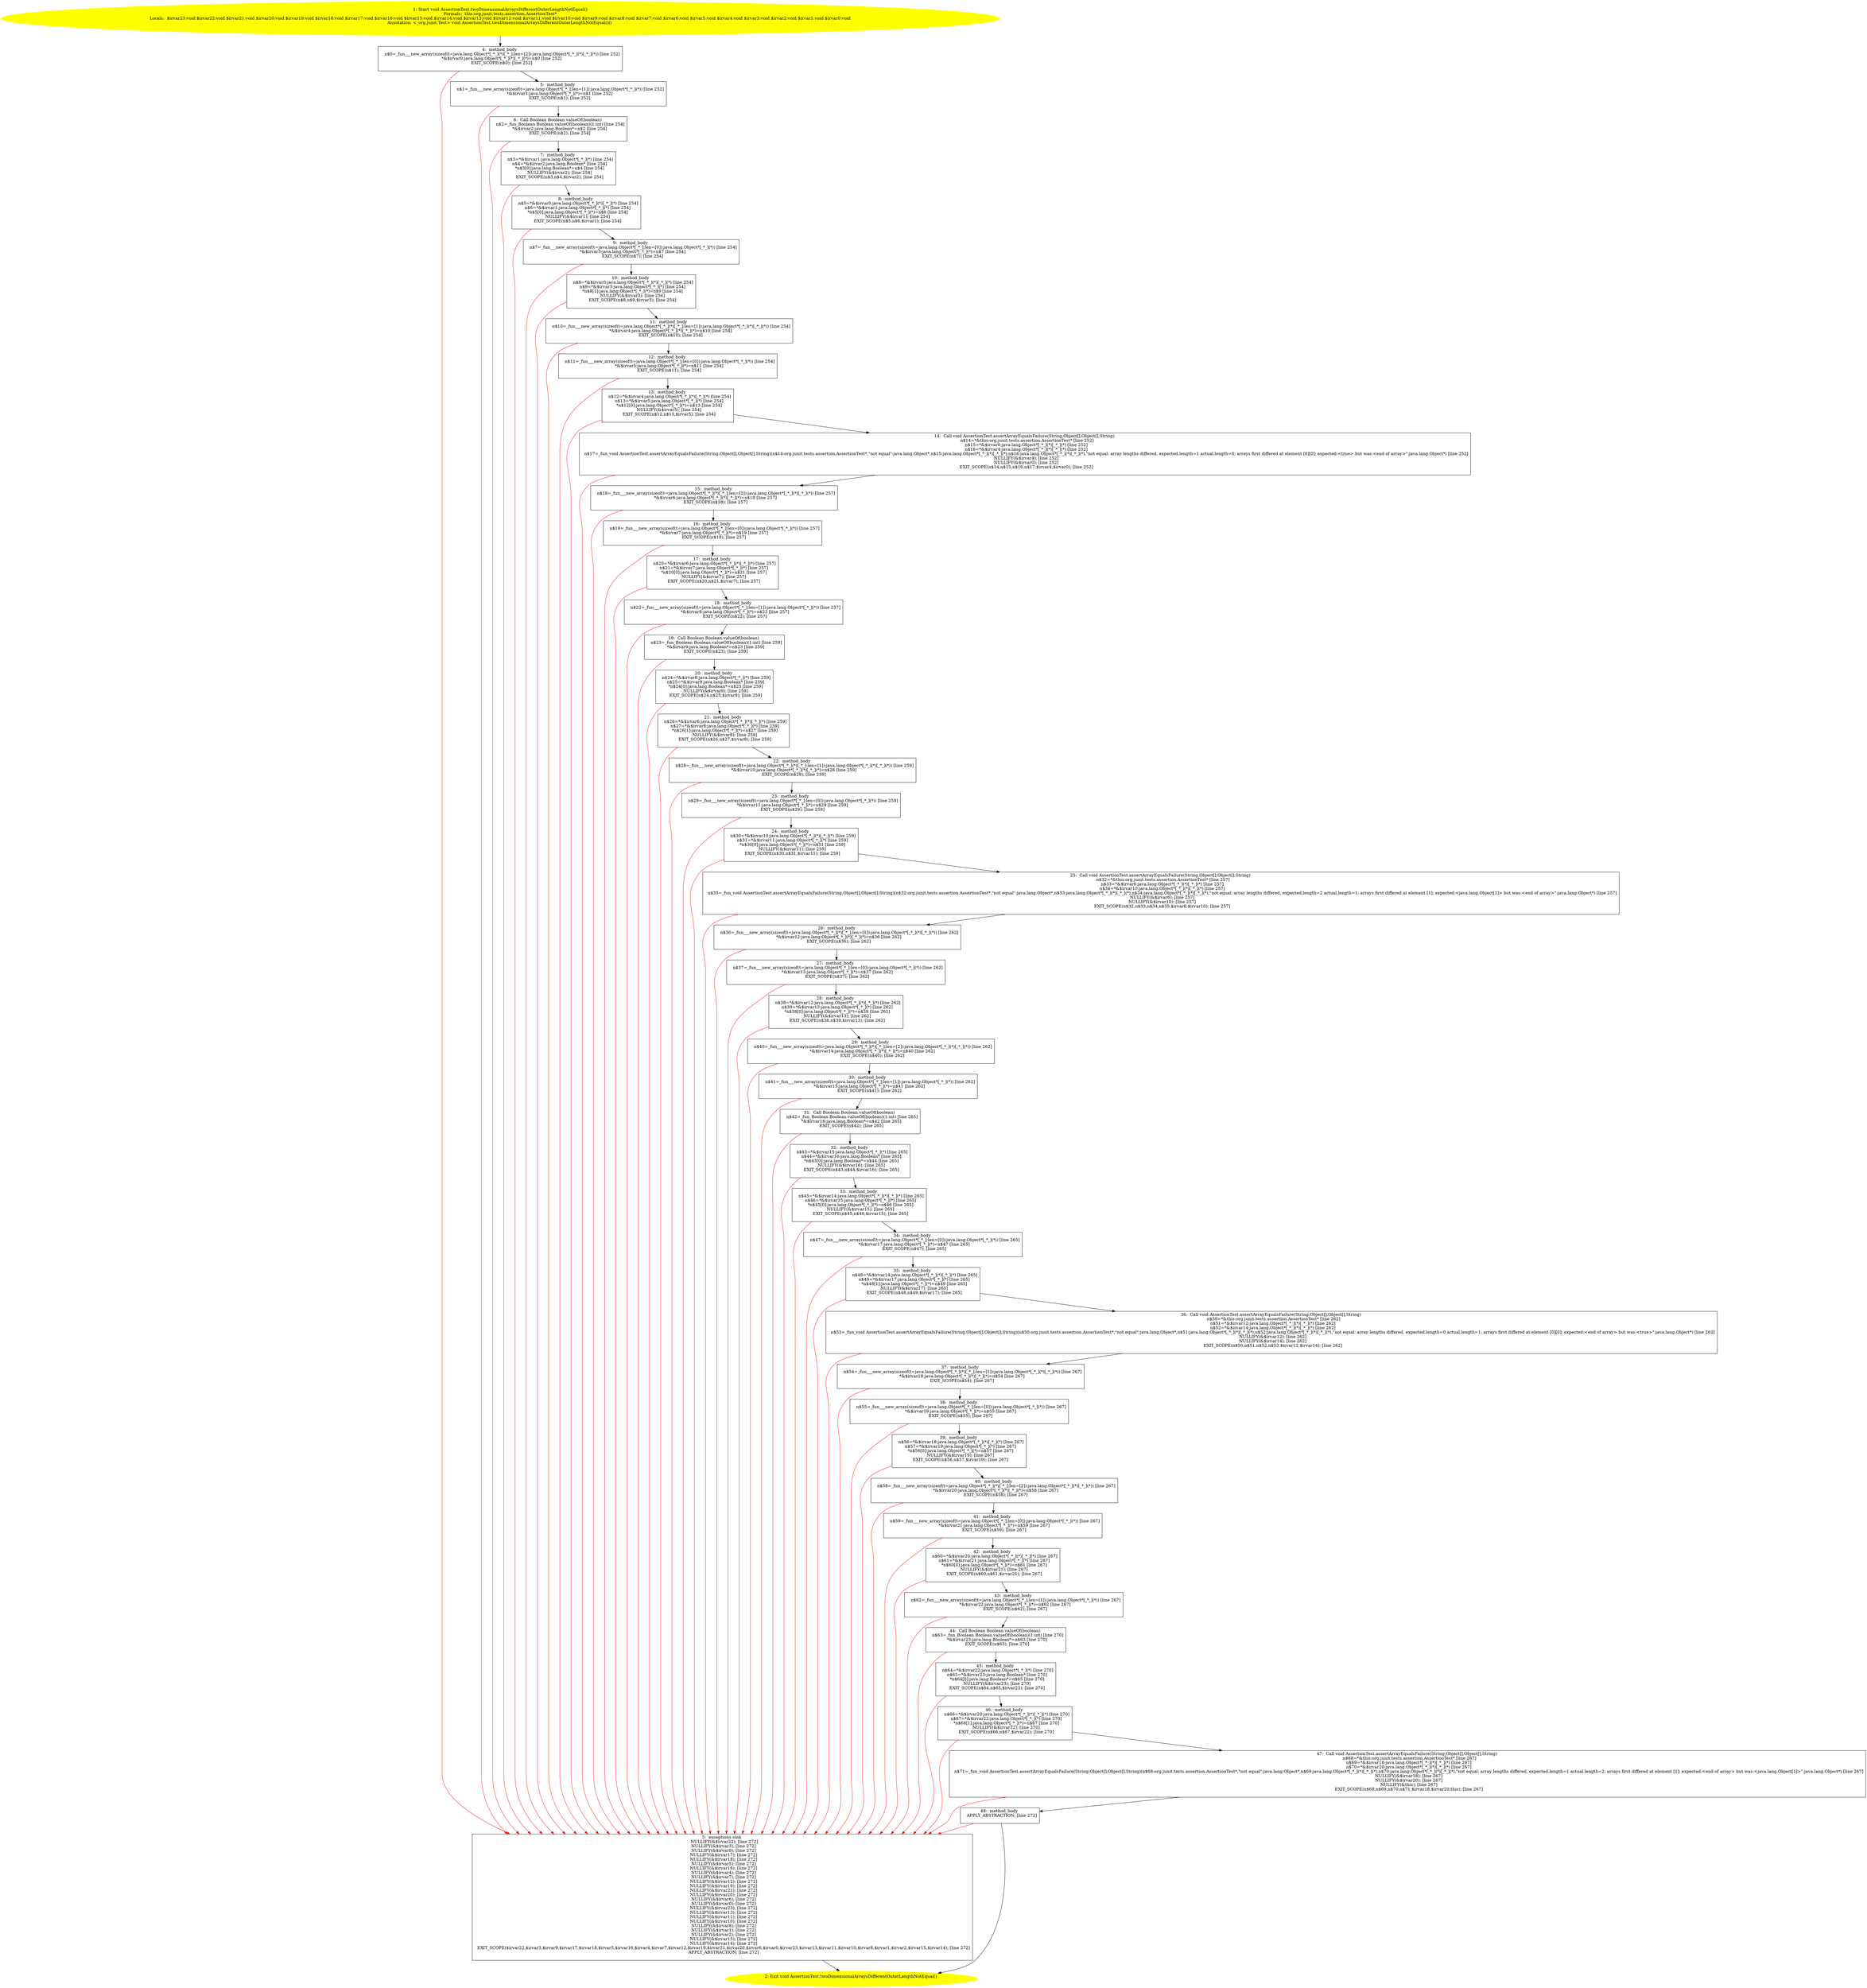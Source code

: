 /* @generated */
digraph cfg {
"org.junit.tests.assertion.AssertionTest.twoDimensionalArraysDifferentOuterLengthNotEqual():void.3ad4f3b0fc8dc92373a3c70379376c98_1" [label="1: Start void AssertionTest.twoDimensionalArraysDifferentOuterLengthNotEqual()\nFormals:  this:org.junit.tests.assertion.AssertionTest*\nLocals:  $irvar23:void $irvar22:void $irvar21:void $irvar20:void $irvar19:void $irvar18:void $irvar17:void $irvar16:void $irvar15:void $irvar14:void $irvar13:void $irvar12:void $irvar11:void $irvar10:void $irvar9:void $irvar8:void $irvar7:void $irvar6:void $irvar5:void $irvar4:void $irvar3:void $irvar2:void $irvar1:void $irvar0:void\nAnnotation: <_org.junit.Test> void AssertionTest.twoDimensionalArraysDifferentOuterLengthNotEqual()() \n  " color=yellow style=filled]
	

	 "org.junit.tests.assertion.AssertionTest.twoDimensionalArraysDifferentOuterLengthNotEqual():void.3ad4f3b0fc8dc92373a3c70379376c98_1" -> "org.junit.tests.assertion.AssertionTest.twoDimensionalArraysDifferentOuterLengthNotEqual():void.3ad4f3b0fc8dc92373a3c70379376c98_4" ;
"org.junit.tests.assertion.AssertionTest.twoDimensionalArraysDifferentOuterLengthNotEqual():void.3ad4f3b0fc8dc92373a3c70379376c98_2" [label="2: Exit void AssertionTest.twoDimensionalArraysDifferentOuterLengthNotEqual() \n  " color=yellow style=filled]
	

"org.junit.tests.assertion.AssertionTest.twoDimensionalArraysDifferentOuterLengthNotEqual():void.3ad4f3b0fc8dc92373a3c70379376c98_3" [label="3:  exceptions sink \n   NULLIFY(&$irvar22); [line 272]\n  NULLIFY(&$irvar3); [line 272]\n  NULLIFY(&$irvar9); [line 272]\n  NULLIFY(&$irvar17); [line 272]\n  NULLIFY(&$irvar18); [line 272]\n  NULLIFY(&$irvar5); [line 272]\n  NULLIFY(&$irvar16); [line 272]\n  NULLIFY(&$irvar4); [line 272]\n  NULLIFY(&$irvar7); [line 272]\n  NULLIFY(&$irvar12); [line 272]\n  NULLIFY(&$irvar19); [line 272]\n  NULLIFY(&$irvar21); [line 272]\n  NULLIFY(&$irvar20); [line 272]\n  NULLIFY(&$irvar6); [line 272]\n  NULLIFY(&$irvar0); [line 272]\n  NULLIFY(&$irvar23); [line 272]\n  NULLIFY(&$irvar13); [line 272]\n  NULLIFY(&$irvar11); [line 272]\n  NULLIFY(&$irvar10); [line 272]\n  NULLIFY(&$irvar8); [line 272]\n  NULLIFY(&$irvar1); [line 272]\n  NULLIFY(&$irvar2); [line 272]\n  NULLIFY(&$irvar15); [line 272]\n  NULLIFY(&$irvar14); [line 272]\n  EXIT_SCOPE($irvar22,$irvar3,$irvar9,$irvar17,$irvar18,$irvar5,$irvar16,$irvar4,$irvar7,$irvar12,$irvar19,$irvar21,$irvar20,$irvar6,$irvar0,$irvar23,$irvar13,$irvar11,$irvar10,$irvar8,$irvar1,$irvar2,$irvar15,$irvar14); [line 272]\n  APPLY_ABSTRACTION; [line 272]\n " shape="box"]
	

	 "org.junit.tests.assertion.AssertionTest.twoDimensionalArraysDifferentOuterLengthNotEqual():void.3ad4f3b0fc8dc92373a3c70379376c98_3" -> "org.junit.tests.assertion.AssertionTest.twoDimensionalArraysDifferentOuterLengthNotEqual():void.3ad4f3b0fc8dc92373a3c70379376c98_2" ;
"org.junit.tests.assertion.AssertionTest.twoDimensionalArraysDifferentOuterLengthNotEqual():void.3ad4f3b0fc8dc92373a3c70379376c98_4" [label="4:  method_body \n   n$0=_fun___new_array(sizeof(t=java.lang.Object*[_*_](*)[_*_];len=[2]):java.lang.Object*[_*_](*)[_*_](*)) [line 252]\n  *&$irvar0:java.lang.Object*[_*_](*)[_*_](*)=n$0 [line 252]\n  EXIT_SCOPE(n$0); [line 252]\n " shape="box"]
	

	 "org.junit.tests.assertion.AssertionTest.twoDimensionalArraysDifferentOuterLengthNotEqual():void.3ad4f3b0fc8dc92373a3c70379376c98_4" -> "org.junit.tests.assertion.AssertionTest.twoDimensionalArraysDifferentOuterLengthNotEqual():void.3ad4f3b0fc8dc92373a3c70379376c98_5" ;
	 "org.junit.tests.assertion.AssertionTest.twoDimensionalArraysDifferentOuterLengthNotEqual():void.3ad4f3b0fc8dc92373a3c70379376c98_4" -> "org.junit.tests.assertion.AssertionTest.twoDimensionalArraysDifferentOuterLengthNotEqual():void.3ad4f3b0fc8dc92373a3c70379376c98_3" [color="red" ];
"org.junit.tests.assertion.AssertionTest.twoDimensionalArraysDifferentOuterLengthNotEqual():void.3ad4f3b0fc8dc92373a3c70379376c98_5" [label="5:  method_body \n   n$1=_fun___new_array(sizeof(t=java.lang.Object*[_*_];len=[1]):java.lang.Object*[_*_](*)) [line 252]\n  *&$irvar1:java.lang.Object*[_*_](*)=n$1 [line 252]\n  EXIT_SCOPE(n$1); [line 252]\n " shape="box"]
	

	 "org.junit.tests.assertion.AssertionTest.twoDimensionalArraysDifferentOuterLengthNotEqual():void.3ad4f3b0fc8dc92373a3c70379376c98_5" -> "org.junit.tests.assertion.AssertionTest.twoDimensionalArraysDifferentOuterLengthNotEqual():void.3ad4f3b0fc8dc92373a3c70379376c98_6" ;
	 "org.junit.tests.assertion.AssertionTest.twoDimensionalArraysDifferentOuterLengthNotEqual():void.3ad4f3b0fc8dc92373a3c70379376c98_5" -> "org.junit.tests.assertion.AssertionTest.twoDimensionalArraysDifferentOuterLengthNotEqual():void.3ad4f3b0fc8dc92373a3c70379376c98_3" [color="red" ];
"org.junit.tests.assertion.AssertionTest.twoDimensionalArraysDifferentOuterLengthNotEqual():void.3ad4f3b0fc8dc92373a3c70379376c98_6" [label="6:  Call Boolean Boolean.valueOf(boolean) \n   n$2=_fun_Boolean Boolean.valueOf(boolean)(1:int) [line 254]\n  *&$irvar2:java.lang.Boolean*=n$2 [line 254]\n  EXIT_SCOPE(n$2); [line 254]\n " shape="box"]
	

	 "org.junit.tests.assertion.AssertionTest.twoDimensionalArraysDifferentOuterLengthNotEqual():void.3ad4f3b0fc8dc92373a3c70379376c98_6" -> "org.junit.tests.assertion.AssertionTest.twoDimensionalArraysDifferentOuterLengthNotEqual():void.3ad4f3b0fc8dc92373a3c70379376c98_7" ;
	 "org.junit.tests.assertion.AssertionTest.twoDimensionalArraysDifferentOuterLengthNotEqual():void.3ad4f3b0fc8dc92373a3c70379376c98_6" -> "org.junit.tests.assertion.AssertionTest.twoDimensionalArraysDifferentOuterLengthNotEqual():void.3ad4f3b0fc8dc92373a3c70379376c98_3" [color="red" ];
"org.junit.tests.assertion.AssertionTest.twoDimensionalArraysDifferentOuterLengthNotEqual():void.3ad4f3b0fc8dc92373a3c70379376c98_7" [label="7:  method_body \n   n$3=*&$irvar1:java.lang.Object*[_*_](*) [line 254]\n  n$4=*&$irvar2:java.lang.Boolean* [line 254]\n  *n$3[0]:java.lang.Boolean*=n$4 [line 254]\n  NULLIFY(&$irvar2); [line 254]\n  EXIT_SCOPE(n$3,n$4,$irvar2); [line 254]\n " shape="box"]
	

	 "org.junit.tests.assertion.AssertionTest.twoDimensionalArraysDifferentOuterLengthNotEqual():void.3ad4f3b0fc8dc92373a3c70379376c98_7" -> "org.junit.tests.assertion.AssertionTest.twoDimensionalArraysDifferentOuterLengthNotEqual():void.3ad4f3b0fc8dc92373a3c70379376c98_8" ;
	 "org.junit.tests.assertion.AssertionTest.twoDimensionalArraysDifferentOuterLengthNotEqual():void.3ad4f3b0fc8dc92373a3c70379376c98_7" -> "org.junit.tests.assertion.AssertionTest.twoDimensionalArraysDifferentOuterLengthNotEqual():void.3ad4f3b0fc8dc92373a3c70379376c98_3" [color="red" ];
"org.junit.tests.assertion.AssertionTest.twoDimensionalArraysDifferentOuterLengthNotEqual():void.3ad4f3b0fc8dc92373a3c70379376c98_8" [label="8:  method_body \n   n$5=*&$irvar0:java.lang.Object*[_*_](*)[_*_](*) [line 254]\n  n$6=*&$irvar1:java.lang.Object*[_*_](*) [line 254]\n  *n$5[0]:java.lang.Object*[_*_](*)=n$6 [line 254]\n  NULLIFY(&$irvar1); [line 254]\n  EXIT_SCOPE(n$5,n$6,$irvar1); [line 254]\n " shape="box"]
	

	 "org.junit.tests.assertion.AssertionTest.twoDimensionalArraysDifferentOuterLengthNotEqual():void.3ad4f3b0fc8dc92373a3c70379376c98_8" -> "org.junit.tests.assertion.AssertionTest.twoDimensionalArraysDifferentOuterLengthNotEqual():void.3ad4f3b0fc8dc92373a3c70379376c98_9" ;
	 "org.junit.tests.assertion.AssertionTest.twoDimensionalArraysDifferentOuterLengthNotEqual():void.3ad4f3b0fc8dc92373a3c70379376c98_8" -> "org.junit.tests.assertion.AssertionTest.twoDimensionalArraysDifferentOuterLengthNotEqual():void.3ad4f3b0fc8dc92373a3c70379376c98_3" [color="red" ];
"org.junit.tests.assertion.AssertionTest.twoDimensionalArraysDifferentOuterLengthNotEqual():void.3ad4f3b0fc8dc92373a3c70379376c98_9" [label="9:  method_body \n   n$7=_fun___new_array(sizeof(t=java.lang.Object*[_*_];len=[0]):java.lang.Object*[_*_](*)) [line 254]\n  *&$irvar3:java.lang.Object*[_*_](*)=n$7 [line 254]\n  EXIT_SCOPE(n$7); [line 254]\n " shape="box"]
	

	 "org.junit.tests.assertion.AssertionTest.twoDimensionalArraysDifferentOuterLengthNotEqual():void.3ad4f3b0fc8dc92373a3c70379376c98_9" -> "org.junit.tests.assertion.AssertionTest.twoDimensionalArraysDifferentOuterLengthNotEqual():void.3ad4f3b0fc8dc92373a3c70379376c98_10" ;
	 "org.junit.tests.assertion.AssertionTest.twoDimensionalArraysDifferentOuterLengthNotEqual():void.3ad4f3b0fc8dc92373a3c70379376c98_9" -> "org.junit.tests.assertion.AssertionTest.twoDimensionalArraysDifferentOuterLengthNotEqual():void.3ad4f3b0fc8dc92373a3c70379376c98_3" [color="red" ];
"org.junit.tests.assertion.AssertionTest.twoDimensionalArraysDifferentOuterLengthNotEqual():void.3ad4f3b0fc8dc92373a3c70379376c98_10" [label="10:  method_body \n   n$8=*&$irvar0:java.lang.Object*[_*_](*)[_*_](*) [line 254]\n  n$9=*&$irvar3:java.lang.Object*[_*_](*) [line 254]\n  *n$8[1]:java.lang.Object*[_*_](*)=n$9 [line 254]\n  NULLIFY(&$irvar3); [line 254]\n  EXIT_SCOPE(n$8,n$9,$irvar3); [line 254]\n " shape="box"]
	

	 "org.junit.tests.assertion.AssertionTest.twoDimensionalArraysDifferentOuterLengthNotEqual():void.3ad4f3b0fc8dc92373a3c70379376c98_10" -> "org.junit.tests.assertion.AssertionTest.twoDimensionalArraysDifferentOuterLengthNotEqual():void.3ad4f3b0fc8dc92373a3c70379376c98_11" ;
	 "org.junit.tests.assertion.AssertionTest.twoDimensionalArraysDifferentOuterLengthNotEqual():void.3ad4f3b0fc8dc92373a3c70379376c98_10" -> "org.junit.tests.assertion.AssertionTest.twoDimensionalArraysDifferentOuterLengthNotEqual():void.3ad4f3b0fc8dc92373a3c70379376c98_3" [color="red" ];
"org.junit.tests.assertion.AssertionTest.twoDimensionalArraysDifferentOuterLengthNotEqual():void.3ad4f3b0fc8dc92373a3c70379376c98_11" [label="11:  method_body \n   n$10=_fun___new_array(sizeof(t=java.lang.Object*[_*_](*)[_*_];len=[1]):java.lang.Object*[_*_](*)[_*_](*)) [line 254]\n  *&$irvar4:java.lang.Object*[_*_](*)[_*_](*)=n$10 [line 254]\n  EXIT_SCOPE(n$10); [line 254]\n " shape="box"]
	

	 "org.junit.tests.assertion.AssertionTest.twoDimensionalArraysDifferentOuterLengthNotEqual():void.3ad4f3b0fc8dc92373a3c70379376c98_11" -> "org.junit.tests.assertion.AssertionTest.twoDimensionalArraysDifferentOuterLengthNotEqual():void.3ad4f3b0fc8dc92373a3c70379376c98_12" ;
	 "org.junit.tests.assertion.AssertionTest.twoDimensionalArraysDifferentOuterLengthNotEqual():void.3ad4f3b0fc8dc92373a3c70379376c98_11" -> "org.junit.tests.assertion.AssertionTest.twoDimensionalArraysDifferentOuterLengthNotEqual():void.3ad4f3b0fc8dc92373a3c70379376c98_3" [color="red" ];
"org.junit.tests.assertion.AssertionTest.twoDimensionalArraysDifferentOuterLengthNotEqual():void.3ad4f3b0fc8dc92373a3c70379376c98_12" [label="12:  method_body \n   n$11=_fun___new_array(sizeof(t=java.lang.Object*[_*_];len=[0]):java.lang.Object*[_*_](*)) [line 254]\n  *&$irvar5:java.lang.Object*[_*_](*)=n$11 [line 254]\n  EXIT_SCOPE(n$11); [line 254]\n " shape="box"]
	

	 "org.junit.tests.assertion.AssertionTest.twoDimensionalArraysDifferentOuterLengthNotEqual():void.3ad4f3b0fc8dc92373a3c70379376c98_12" -> "org.junit.tests.assertion.AssertionTest.twoDimensionalArraysDifferentOuterLengthNotEqual():void.3ad4f3b0fc8dc92373a3c70379376c98_13" ;
	 "org.junit.tests.assertion.AssertionTest.twoDimensionalArraysDifferentOuterLengthNotEqual():void.3ad4f3b0fc8dc92373a3c70379376c98_12" -> "org.junit.tests.assertion.AssertionTest.twoDimensionalArraysDifferentOuterLengthNotEqual():void.3ad4f3b0fc8dc92373a3c70379376c98_3" [color="red" ];
"org.junit.tests.assertion.AssertionTest.twoDimensionalArraysDifferentOuterLengthNotEqual():void.3ad4f3b0fc8dc92373a3c70379376c98_13" [label="13:  method_body \n   n$12=*&$irvar4:java.lang.Object*[_*_](*)[_*_](*) [line 254]\n  n$13=*&$irvar5:java.lang.Object*[_*_](*) [line 254]\n  *n$12[0]:java.lang.Object*[_*_](*)=n$13 [line 254]\n  NULLIFY(&$irvar5); [line 254]\n  EXIT_SCOPE(n$12,n$13,$irvar5); [line 254]\n " shape="box"]
	

	 "org.junit.tests.assertion.AssertionTest.twoDimensionalArraysDifferentOuterLengthNotEqual():void.3ad4f3b0fc8dc92373a3c70379376c98_13" -> "org.junit.tests.assertion.AssertionTest.twoDimensionalArraysDifferentOuterLengthNotEqual():void.3ad4f3b0fc8dc92373a3c70379376c98_14" ;
	 "org.junit.tests.assertion.AssertionTest.twoDimensionalArraysDifferentOuterLengthNotEqual():void.3ad4f3b0fc8dc92373a3c70379376c98_13" -> "org.junit.tests.assertion.AssertionTest.twoDimensionalArraysDifferentOuterLengthNotEqual():void.3ad4f3b0fc8dc92373a3c70379376c98_3" [color="red" ];
"org.junit.tests.assertion.AssertionTest.twoDimensionalArraysDifferentOuterLengthNotEqual():void.3ad4f3b0fc8dc92373a3c70379376c98_14" [label="14:  Call void AssertionTest.assertArrayEqualsFailure(String,Object[],Object[],String) \n   n$14=*&this:org.junit.tests.assertion.AssertionTest* [line 252]\n  n$15=*&$irvar0:java.lang.Object*[_*_](*)[_*_](*) [line 252]\n  n$16=*&$irvar4:java.lang.Object*[_*_](*)[_*_](*) [line 252]\n  n$17=_fun_void AssertionTest.assertArrayEqualsFailure(String,Object[],Object[],String)(n$14:org.junit.tests.assertion.AssertionTest*,\"not equal\":java.lang.Object*,n$15:java.lang.Object*[_*_](*)[_*_](*),n$16:java.lang.Object*[_*_](*)[_*_](*),\"not equal: array lengths differed, expected.length=1 actual.length=0; arrays first differed at element [0][0]; expected:<true> but was:<end of array>\":java.lang.Object*) [line 252]\n  NULLIFY(&$irvar4); [line 252]\n  NULLIFY(&$irvar0); [line 252]\n  EXIT_SCOPE(n$14,n$15,n$16,n$17,$irvar4,$irvar0); [line 252]\n " shape="box"]
	

	 "org.junit.tests.assertion.AssertionTest.twoDimensionalArraysDifferentOuterLengthNotEqual():void.3ad4f3b0fc8dc92373a3c70379376c98_14" -> "org.junit.tests.assertion.AssertionTest.twoDimensionalArraysDifferentOuterLengthNotEqual():void.3ad4f3b0fc8dc92373a3c70379376c98_15" ;
	 "org.junit.tests.assertion.AssertionTest.twoDimensionalArraysDifferentOuterLengthNotEqual():void.3ad4f3b0fc8dc92373a3c70379376c98_14" -> "org.junit.tests.assertion.AssertionTest.twoDimensionalArraysDifferentOuterLengthNotEqual():void.3ad4f3b0fc8dc92373a3c70379376c98_3" [color="red" ];
"org.junit.tests.assertion.AssertionTest.twoDimensionalArraysDifferentOuterLengthNotEqual():void.3ad4f3b0fc8dc92373a3c70379376c98_15" [label="15:  method_body \n   n$18=_fun___new_array(sizeof(t=java.lang.Object*[_*_](*)[_*_];len=[2]):java.lang.Object*[_*_](*)[_*_](*)) [line 257]\n  *&$irvar6:java.lang.Object*[_*_](*)[_*_](*)=n$18 [line 257]\n  EXIT_SCOPE(n$18); [line 257]\n " shape="box"]
	

	 "org.junit.tests.assertion.AssertionTest.twoDimensionalArraysDifferentOuterLengthNotEqual():void.3ad4f3b0fc8dc92373a3c70379376c98_15" -> "org.junit.tests.assertion.AssertionTest.twoDimensionalArraysDifferentOuterLengthNotEqual():void.3ad4f3b0fc8dc92373a3c70379376c98_16" ;
	 "org.junit.tests.assertion.AssertionTest.twoDimensionalArraysDifferentOuterLengthNotEqual():void.3ad4f3b0fc8dc92373a3c70379376c98_15" -> "org.junit.tests.assertion.AssertionTest.twoDimensionalArraysDifferentOuterLengthNotEqual():void.3ad4f3b0fc8dc92373a3c70379376c98_3" [color="red" ];
"org.junit.tests.assertion.AssertionTest.twoDimensionalArraysDifferentOuterLengthNotEqual():void.3ad4f3b0fc8dc92373a3c70379376c98_16" [label="16:  method_body \n   n$19=_fun___new_array(sizeof(t=java.lang.Object*[_*_];len=[0]):java.lang.Object*[_*_](*)) [line 257]\n  *&$irvar7:java.lang.Object*[_*_](*)=n$19 [line 257]\n  EXIT_SCOPE(n$19); [line 257]\n " shape="box"]
	

	 "org.junit.tests.assertion.AssertionTest.twoDimensionalArraysDifferentOuterLengthNotEqual():void.3ad4f3b0fc8dc92373a3c70379376c98_16" -> "org.junit.tests.assertion.AssertionTest.twoDimensionalArraysDifferentOuterLengthNotEqual():void.3ad4f3b0fc8dc92373a3c70379376c98_17" ;
	 "org.junit.tests.assertion.AssertionTest.twoDimensionalArraysDifferentOuterLengthNotEqual():void.3ad4f3b0fc8dc92373a3c70379376c98_16" -> "org.junit.tests.assertion.AssertionTest.twoDimensionalArraysDifferentOuterLengthNotEqual():void.3ad4f3b0fc8dc92373a3c70379376c98_3" [color="red" ];
"org.junit.tests.assertion.AssertionTest.twoDimensionalArraysDifferentOuterLengthNotEqual():void.3ad4f3b0fc8dc92373a3c70379376c98_17" [label="17:  method_body \n   n$20=*&$irvar6:java.lang.Object*[_*_](*)[_*_](*) [line 257]\n  n$21=*&$irvar7:java.lang.Object*[_*_](*) [line 257]\n  *n$20[0]:java.lang.Object*[_*_](*)=n$21 [line 257]\n  NULLIFY(&$irvar7); [line 257]\n  EXIT_SCOPE(n$20,n$21,$irvar7); [line 257]\n " shape="box"]
	

	 "org.junit.tests.assertion.AssertionTest.twoDimensionalArraysDifferentOuterLengthNotEqual():void.3ad4f3b0fc8dc92373a3c70379376c98_17" -> "org.junit.tests.assertion.AssertionTest.twoDimensionalArraysDifferentOuterLengthNotEqual():void.3ad4f3b0fc8dc92373a3c70379376c98_18" ;
	 "org.junit.tests.assertion.AssertionTest.twoDimensionalArraysDifferentOuterLengthNotEqual():void.3ad4f3b0fc8dc92373a3c70379376c98_17" -> "org.junit.tests.assertion.AssertionTest.twoDimensionalArraysDifferentOuterLengthNotEqual():void.3ad4f3b0fc8dc92373a3c70379376c98_3" [color="red" ];
"org.junit.tests.assertion.AssertionTest.twoDimensionalArraysDifferentOuterLengthNotEqual():void.3ad4f3b0fc8dc92373a3c70379376c98_18" [label="18:  method_body \n   n$22=_fun___new_array(sizeof(t=java.lang.Object*[_*_];len=[1]):java.lang.Object*[_*_](*)) [line 257]\n  *&$irvar8:java.lang.Object*[_*_](*)=n$22 [line 257]\n  EXIT_SCOPE(n$22); [line 257]\n " shape="box"]
	

	 "org.junit.tests.assertion.AssertionTest.twoDimensionalArraysDifferentOuterLengthNotEqual():void.3ad4f3b0fc8dc92373a3c70379376c98_18" -> "org.junit.tests.assertion.AssertionTest.twoDimensionalArraysDifferentOuterLengthNotEqual():void.3ad4f3b0fc8dc92373a3c70379376c98_19" ;
	 "org.junit.tests.assertion.AssertionTest.twoDimensionalArraysDifferentOuterLengthNotEqual():void.3ad4f3b0fc8dc92373a3c70379376c98_18" -> "org.junit.tests.assertion.AssertionTest.twoDimensionalArraysDifferentOuterLengthNotEqual():void.3ad4f3b0fc8dc92373a3c70379376c98_3" [color="red" ];
"org.junit.tests.assertion.AssertionTest.twoDimensionalArraysDifferentOuterLengthNotEqual():void.3ad4f3b0fc8dc92373a3c70379376c98_19" [label="19:  Call Boolean Boolean.valueOf(boolean) \n   n$23=_fun_Boolean Boolean.valueOf(boolean)(1:int) [line 259]\n  *&$irvar9:java.lang.Boolean*=n$23 [line 259]\n  EXIT_SCOPE(n$23); [line 259]\n " shape="box"]
	

	 "org.junit.tests.assertion.AssertionTest.twoDimensionalArraysDifferentOuterLengthNotEqual():void.3ad4f3b0fc8dc92373a3c70379376c98_19" -> "org.junit.tests.assertion.AssertionTest.twoDimensionalArraysDifferentOuterLengthNotEqual():void.3ad4f3b0fc8dc92373a3c70379376c98_20" ;
	 "org.junit.tests.assertion.AssertionTest.twoDimensionalArraysDifferentOuterLengthNotEqual():void.3ad4f3b0fc8dc92373a3c70379376c98_19" -> "org.junit.tests.assertion.AssertionTest.twoDimensionalArraysDifferentOuterLengthNotEqual():void.3ad4f3b0fc8dc92373a3c70379376c98_3" [color="red" ];
"org.junit.tests.assertion.AssertionTest.twoDimensionalArraysDifferentOuterLengthNotEqual():void.3ad4f3b0fc8dc92373a3c70379376c98_20" [label="20:  method_body \n   n$24=*&$irvar8:java.lang.Object*[_*_](*) [line 259]\n  n$25=*&$irvar9:java.lang.Boolean* [line 259]\n  *n$24[0]:java.lang.Boolean*=n$25 [line 259]\n  NULLIFY(&$irvar9); [line 259]\n  EXIT_SCOPE(n$24,n$25,$irvar9); [line 259]\n " shape="box"]
	

	 "org.junit.tests.assertion.AssertionTest.twoDimensionalArraysDifferentOuterLengthNotEqual():void.3ad4f3b0fc8dc92373a3c70379376c98_20" -> "org.junit.tests.assertion.AssertionTest.twoDimensionalArraysDifferentOuterLengthNotEqual():void.3ad4f3b0fc8dc92373a3c70379376c98_21" ;
	 "org.junit.tests.assertion.AssertionTest.twoDimensionalArraysDifferentOuterLengthNotEqual():void.3ad4f3b0fc8dc92373a3c70379376c98_20" -> "org.junit.tests.assertion.AssertionTest.twoDimensionalArraysDifferentOuterLengthNotEqual():void.3ad4f3b0fc8dc92373a3c70379376c98_3" [color="red" ];
"org.junit.tests.assertion.AssertionTest.twoDimensionalArraysDifferentOuterLengthNotEqual():void.3ad4f3b0fc8dc92373a3c70379376c98_21" [label="21:  method_body \n   n$26=*&$irvar6:java.lang.Object*[_*_](*)[_*_](*) [line 259]\n  n$27=*&$irvar8:java.lang.Object*[_*_](*) [line 259]\n  *n$26[1]:java.lang.Object*[_*_](*)=n$27 [line 259]\n  NULLIFY(&$irvar8); [line 259]\n  EXIT_SCOPE(n$26,n$27,$irvar8); [line 259]\n " shape="box"]
	

	 "org.junit.tests.assertion.AssertionTest.twoDimensionalArraysDifferentOuterLengthNotEqual():void.3ad4f3b0fc8dc92373a3c70379376c98_21" -> "org.junit.tests.assertion.AssertionTest.twoDimensionalArraysDifferentOuterLengthNotEqual():void.3ad4f3b0fc8dc92373a3c70379376c98_22" ;
	 "org.junit.tests.assertion.AssertionTest.twoDimensionalArraysDifferentOuterLengthNotEqual():void.3ad4f3b0fc8dc92373a3c70379376c98_21" -> "org.junit.tests.assertion.AssertionTest.twoDimensionalArraysDifferentOuterLengthNotEqual():void.3ad4f3b0fc8dc92373a3c70379376c98_3" [color="red" ];
"org.junit.tests.assertion.AssertionTest.twoDimensionalArraysDifferentOuterLengthNotEqual():void.3ad4f3b0fc8dc92373a3c70379376c98_22" [label="22:  method_body \n   n$28=_fun___new_array(sizeof(t=java.lang.Object*[_*_](*)[_*_];len=[1]):java.lang.Object*[_*_](*)[_*_](*)) [line 259]\n  *&$irvar10:java.lang.Object*[_*_](*)[_*_](*)=n$28 [line 259]\n  EXIT_SCOPE(n$28); [line 259]\n " shape="box"]
	

	 "org.junit.tests.assertion.AssertionTest.twoDimensionalArraysDifferentOuterLengthNotEqual():void.3ad4f3b0fc8dc92373a3c70379376c98_22" -> "org.junit.tests.assertion.AssertionTest.twoDimensionalArraysDifferentOuterLengthNotEqual():void.3ad4f3b0fc8dc92373a3c70379376c98_23" ;
	 "org.junit.tests.assertion.AssertionTest.twoDimensionalArraysDifferentOuterLengthNotEqual():void.3ad4f3b0fc8dc92373a3c70379376c98_22" -> "org.junit.tests.assertion.AssertionTest.twoDimensionalArraysDifferentOuterLengthNotEqual():void.3ad4f3b0fc8dc92373a3c70379376c98_3" [color="red" ];
"org.junit.tests.assertion.AssertionTest.twoDimensionalArraysDifferentOuterLengthNotEqual():void.3ad4f3b0fc8dc92373a3c70379376c98_23" [label="23:  method_body \n   n$29=_fun___new_array(sizeof(t=java.lang.Object*[_*_];len=[0]):java.lang.Object*[_*_](*)) [line 259]\n  *&$irvar11:java.lang.Object*[_*_](*)=n$29 [line 259]\n  EXIT_SCOPE(n$29); [line 259]\n " shape="box"]
	

	 "org.junit.tests.assertion.AssertionTest.twoDimensionalArraysDifferentOuterLengthNotEqual():void.3ad4f3b0fc8dc92373a3c70379376c98_23" -> "org.junit.tests.assertion.AssertionTest.twoDimensionalArraysDifferentOuterLengthNotEqual():void.3ad4f3b0fc8dc92373a3c70379376c98_24" ;
	 "org.junit.tests.assertion.AssertionTest.twoDimensionalArraysDifferentOuterLengthNotEqual():void.3ad4f3b0fc8dc92373a3c70379376c98_23" -> "org.junit.tests.assertion.AssertionTest.twoDimensionalArraysDifferentOuterLengthNotEqual():void.3ad4f3b0fc8dc92373a3c70379376c98_3" [color="red" ];
"org.junit.tests.assertion.AssertionTest.twoDimensionalArraysDifferentOuterLengthNotEqual():void.3ad4f3b0fc8dc92373a3c70379376c98_24" [label="24:  method_body \n   n$30=*&$irvar10:java.lang.Object*[_*_](*)[_*_](*) [line 259]\n  n$31=*&$irvar11:java.lang.Object*[_*_](*) [line 259]\n  *n$30[0]:java.lang.Object*[_*_](*)=n$31 [line 259]\n  NULLIFY(&$irvar11); [line 259]\n  EXIT_SCOPE(n$30,n$31,$irvar11); [line 259]\n " shape="box"]
	

	 "org.junit.tests.assertion.AssertionTest.twoDimensionalArraysDifferentOuterLengthNotEqual():void.3ad4f3b0fc8dc92373a3c70379376c98_24" -> "org.junit.tests.assertion.AssertionTest.twoDimensionalArraysDifferentOuterLengthNotEqual():void.3ad4f3b0fc8dc92373a3c70379376c98_25" ;
	 "org.junit.tests.assertion.AssertionTest.twoDimensionalArraysDifferentOuterLengthNotEqual():void.3ad4f3b0fc8dc92373a3c70379376c98_24" -> "org.junit.tests.assertion.AssertionTest.twoDimensionalArraysDifferentOuterLengthNotEqual():void.3ad4f3b0fc8dc92373a3c70379376c98_3" [color="red" ];
"org.junit.tests.assertion.AssertionTest.twoDimensionalArraysDifferentOuterLengthNotEqual():void.3ad4f3b0fc8dc92373a3c70379376c98_25" [label="25:  Call void AssertionTest.assertArrayEqualsFailure(String,Object[],Object[],String) \n   n$32=*&this:org.junit.tests.assertion.AssertionTest* [line 257]\n  n$33=*&$irvar6:java.lang.Object*[_*_](*)[_*_](*) [line 257]\n  n$34=*&$irvar10:java.lang.Object*[_*_](*)[_*_](*) [line 257]\n  n$35=_fun_void AssertionTest.assertArrayEqualsFailure(String,Object[],Object[],String)(n$32:org.junit.tests.assertion.AssertionTest*,\"not equal\":java.lang.Object*,n$33:java.lang.Object*[_*_](*)[_*_](*),n$34:java.lang.Object*[_*_](*)[_*_](*),\"not equal: array lengths differed, expected.length=2 actual.length=1; arrays first differed at element [1]; expected:<java.lang.Object[1]> but was:<end of array>\":java.lang.Object*) [line 257]\n  NULLIFY(&$irvar6); [line 257]\n  NULLIFY(&$irvar10); [line 257]\n  EXIT_SCOPE(n$32,n$33,n$34,n$35,$irvar6,$irvar10); [line 257]\n " shape="box"]
	

	 "org.junit.tests.assertion.AssertionTest.twoDimensionalArraysDifferentOuterLengthNotEqual():void.3ad4f3b0fc8dc92373a3c70379376c98_25" -> "org.junit.tests.assertion.AssertionTest.twoDimensionalArraysDifferentOuterLengthNotEqual():void.3ad4f3b0fc8dc92373a3c70379376c98_26" ;
	 "org.junit.tests.assertion.AssertionTest.twoDimensionalArraysDifferentOuterLengthNotEqual():void.3ad4f3b0fc8dc92373a3c70379376c98_25" -> "org.junit.tests.assertion.AssertionTest.twoDimensionalArraysDifferentOuterLengthNotEqual():void.3ad4f3b0fc8dc92373a3c70379376c98_3" [color="red" ];
"org.junit.tests.assertion.AssertionTest.twoDimensionalArraysDifferentOuterLengthNotEqual():void.3ad4f3b0fc8dc92373a3c70379376c98_26" [label="26:  method_body \n   n$36=_fun___new_array(sizeof(t=java.lang.Object*[_*_](*)[_*_];len=[1]):java.lang.Object*[_*_](*)[_*_](*)) [line 262]\n  *&$irvar12:java.lang.Object*[_*_](*)[_*_](*)=n$36 [line 262]\n  EXIT_SCOPE(n$36); [line 262]\n " shape="box"]
	

	 "org.junit.tests.assertion.AssertionTest.twoDimensionalArraysDifferentOuterLengthNotEqual():void.3ad4f3b0fc8dc92373a3c70379376c98_26" -> "org.junit.tests.assertion.AssertionTest.twoDimensionalArraysDifferentOuterLengthNotEqual():void.3ad4f3b0fc8dc92373a3c70379376c98_27" ;
	 "org.junit.tests.assertion.AssertionTest.twoDimensionalArraysDifferentOuterLengthNotEqual():void.3ad4f3b0fc8dc92373a3c70379376c98_26" -> "org.junit.tests.assertion.AssertionTest.twoDimensionalArraysDifferentOuterLengthNotEqual():void.3ad4f3b0fc8dc92373a3c70379376c98_3" [color="red" ];
"org.junit.tests.assertion.AssertionTest.twoDimensionalArraysDifferentOuterLengthNotEqual():void.3ad4f3b0fc8dc92373a3c70379376c98_27" [label="27:  method_body \n   n$37=_fun___new_array(sizeof(t=java.lang.Object*[_*_];len=[0]):java.lang.Object*[_*_](*)) [line 262]\n  *&$irvar13:java.lang.Object*[_*_](*)=n$37 [line 262]\n  EXIT_SCOPE(n$37); [line 262]\n " shape="box"]
	

	 "org.junit.tests.assertion.AssertionTest.twoDimensionalArraysDifferentOuterLengthNotEqual():void.3ad4f3b0fc8dc92373a3c70379376c98_27" -> "org.junit.tests.assertion.AssertionTest.twoDimensionalArraysDifferentOuterLengthNotEqual():void.3ad4f3b0fc8dc92373a3c70379376c98_28" ;
	 "org.junit.tests.assertion.AssertionTest.twoDimensionalArraysDifferentOuterLengthNotEqual():void.3ad4f3b0fc8dc92373a3c70379376c98_27" -> "org.junit.tests.assertion.AssertionTest.twoDimensionalArraysDifferentOuterLengthNotEqual():void.3ad4f3b0fc8dc92373a3c70379376c98_3" [color="red" ];
"org.junit.tests.assertion.AssertionTest.twoDimensionalArraysDifferentOuterLengthNotEqual():void.3ad4f3b0fc8dc92373a3c70379376c98_28" [label="28:  method_body \n   n$38=*&$irvar12:java.lang.Object*[_*_](*)[_*_](*) [line 262]\n  n$39=*&$irvar13:java.lang.Object*[_*_](*) [line 262]\n  *n$38[0]:java.lang.Object*[_*_](*)=n$39 [line 262]\n  NULLIFY(&$irvar13); [line 262]\n  EXIT_SCOPE(n$38,n$39,$irvar13); [line 262]\n " shape="box"]
	

	 "org.junit.tests.assertion.AssertionTest.twoDimensionalArraysDifferentOuterLengthNotEqual():void.3ad4f3b0fc8dc92373a3c70379376c98_28" -> "org.junit.tests.assertion.AssertionTest.twoDimensionalArraysDifferentOuterLengthNotEqual():void.3ad4f3b0fc8dc92373a3c70379376c98_29" ;
	 "org.junit.tests.assertion.AssertionTest.twoDimensionalArraysDifferentOuterLengthNotEqual():void.3ad4f3b0fc8dc92373a3c70379376c98_28" -> "org.junit.tests.assertion.AssertionTest.twoDimensionalArraysDifferentOuterLengthNotEqual():void.3ad4f3b0fc8dc92373a3c70379376c98_3" [color="red" ];
"org.junit.tests.assertion.AssertionTest.twoDimensionalArraysDifferentOuterLengthNotEqual():void.3ad4f3b0fc8dc92373a3c70379376c98_29" [label="29:  method_body \n   n$40=_fun___new_array(sizeof(t=java.lang.Object*[_*_](*)[_*_];len=[2]):java.lang.Object*[_*_](*)[_*_](*)) [line 262]\n  *&$irvar14:java.lang.Object*[_*_](*)[_*_](*)=n$40 [line 262]\n  EXIT_SCOPE(n$40); [line 262]\n " shape="box"]
	

	 "org.junit.tests.assertion.AssertionTest.twoDimensionalArraysDifferentOuterLengthNotEqual():void.3ad4f3b0fc8dc92373a3c70379376c98_29" -> "org.junit.tests.assertion.AssertionTest.twoDimensionalArraysDifferentOuterLengthNotEqual():void.3ad4f3b0fc8dc92373a3c70379376c98_30" ;
	 "org.junit.tests.assertion.AssertionTest.twoDimensionalArraysDifferentOuterLengthNotEqual():void.3ad4f3b0fc8dc92373a3c70379376c98_29" -> "org.junit.tests.assertion.AssertionTest.twoDimensionalArraysDifferentOuterLengthNotEqual():void.3ad4f3b0fc8dc92373a3c70379376c98_3" [color="red" ];
"org.junit.tests.assertion.AssertionTest.twoDimensionalArraysDifferentOuterLengthNotEqual():void.3ad4f3b0fc8dc92373a3c70379376c98_30" [label="30:  method_body \n   n$41=_fun___new_array(sizeof(t=java.lang.Object*[_*_];len=[1]):java.lang.Object*[_*_](*)) [line 262]\n  *&$irvar15:java.lang.Object*[_*_](*)=n$41 [line 262]\n  EXIT_SCOPE(n$41); [line 262]\n " shape="box"]
	

	 "org.junit.tests.assertion.AssertionTest.twoDimensionalArraysDifferentOuterLengthNotEqual():void.3ad4f3b0fc8dc92373a3c70379376c98_30" -> "org.junit.tests.assertion.AssertionTest.twoDimensionalArraysDifferentOuterLengthNotEqual():void.3ad4f3b0fc8dc92373a3c70379376c98_31" ;
	 "org.junit.tests.assertion.AssertionTest.twoDimensionalArraysDifferentOuterLengthNotEqual():void.3ad4f3b0fc8dc92373a3c70379376c98_30" -> "org.junit.tests.assertion.AssertionTest.twoDimensionalArraysDifferentOuterLengthNotEqual():void.3ad4f3b0fc8dc92373a3c70379376c98_3" [color="red" ];
"org.junit.tests.assertion.AssertionTest.twoDimensionalArraysDifferentOuterLengthNotEqual():void.3ad4f3b0fc8dc92373a3c70379376c98_31" [label="31:  Call Boolean Boolean.valueOf(boolean) \n   n$42=_fun_Boolean Boolean.valueOf(boolean)(1:int) [line 265]\n  *&$irvar16:java.lang.Boolean*=n$42 [line 265]\n  EXIT_SCOPE(n$42); [line 265]\n " shape="box"]
	

	 "org.junit.tests.assertion.AssertionTest.twoDimensionalArraysDifferentOuterLengthNotEqual():void.3ad4f3b0fc8dc92373a3c70379376c98_31" -> "org.junit.tests.assertion.AssertionTest.twoDimensionalArraysDifferentOuterLengthNotEqual():void.3ad4f3b0fc8dc92373a3c70379376c98_32" ;
	 "org.junit.tests.assertion.AssertionTest.twoDimensionalArraysDifferentOuterLengthNotEqual():void.3ad4f3b0fc8dc92373a3c70379376c98_31" -> "org.junit.tests.assertion.AssertionTest.twoDimensionalArraysDifferentOuterLengthNotEqual():void.3ad4f3b0fc8dc92373a3c70379376c98_3" [color="red" ];
"org.junit.tests.assertion.AssertionTest.twoDimensionalArraysDifferentOuterLengthNotEqual():void.3ad4f3b0fc8dc92373a3c70379376c98_32" [label="32:  method_body \n   n$43=*&$irvar15:java.lang.Object*[_*_](*) [line 265]\n  n$44=*&$irvar16:java.lang.Boolean* [line 265]\n  *n$43[0]:java.lang.Boolean*=n$44 [line 265]\n  NULLIFY(&$irvar16); [line 265]\n  EXIT_SCOPE(n$43,n$44,$irvar16); [line 265]\n " shape="box"]
	

	 "org.junit.tests.assertion.AssertionTest.twoDimensionalArraysDifferentOuterLengthNotEqual():void.3ad4f3b0fc8dc92373a3c70379376c98_32" -> "org.junit.tests.assertion.AssertionTest.twoDimensionalArraysDifferentOuterLengthNotEqual():void.3ad4f3b0fc8dc92373a3c70379376c98_33" ;
	 "org.junit.tests.assertion.AssertionTest.twoDimensionalArraysDifferentOuterLengthNotEqual():void.3ad4f3b0fc8dc92373a3c70379376c98_32" -> "org.junit.tests.assertion.AssertionTest.twoDimensionalArraysDifferentOuterLengthNotEqual():void.3ad4f3b0fc8dc92373a3c70379376c98_3" [color="red" ];
"org.junit.tests.assertion.AssertionTest.twoDimensionalArraysDifferentOuterLengthNotEqual():void.3ad4f3b0fc8dc92373a3c70379376c98_33" [label="33:  method_body \n   n$45=*&$irvar14:java.lang.Object*[_*_](*)[_*_](*) [line 265]\n  n$46=*&$irvar15:java.lang.Object*[_*_](*) [line 265]\n  *n$45[0]:java.lang.Object*[_*_](*)=n$46 [line 265]\n  NULLIFY(&$irvar15); [line 265]\n  EXIT_SCOPE(n$45,n$46,$irvar15); [line 265]\n " shape="box"]
	

	 "org.junit.tests.assertion.AssertionTest.twoDimensionalArraysDifferentOuterLengthNotEqual():void.3ad4f3b0fc8dc92373a3c70379376c98_33" -> "org.junit.tests.assertion.AssertionTest.twoDimensionalArraysDifferentOuterLengthNotEqual():void.3ad4f3b0fc8dc92373a3c70379376c98_34" ;
	 "org.junit.tests.assertion.AssertionTest.twoDimensionalArraysDifferentOuterLengthNotEqual():void.3ad4f3b0fc8dc92373a3c70379376c98_33" -> "org.junit.tests.assertion.AssertionTest.twoDimensionalArraysDifferentOuterLengthNotEqual():void.3ad4f3b0fc8dc92373a3c70379376c98_3" [color="red" ];
"org.junit.tests.assertion.AssertionTest.twoDimensionalArraysDifferentOuterLengthNotEqual():void.3ad4f3b0fc8dc92373a3c70379376c98_34" [label="34:  method_body \n   n$47=_fun___new_array(sizeof(t=java.lang.Object*[_*_];len=[0]):java.lang.Object*[_*_](*)) [line 265]\n  *&$irvar17:java.lang.Object*[_*_](*)=n$47 [line 265]\n  EXIT_SCOPE(n$47); [line 265]\n " shape="box"]
	

	 "org.junit.tests.assertion.AssertionTest.twoDimensionalArraysDifferentOuterLengthNotEqual():void.3ad4f3b0fc8dc92373a3c70379376c98_34" -> "org.junit.tests.assertion.AssertionTest.twoDimensionalArraysDifferentOuterLengthNotEqual():void.3ad4f3b0fc8dc92373a3c70379376c98_35" ;
	 "org.junit.tests.assertion.AssertionTest.twoDimensionalArraysDifferentOuterLengthNotEqual():void.3ad4f3b0fc8dc92373a3c70379376c98_34" -> "org.junit.tests.assertion.AssertionTest.twoDimensionalArraysDifferentOuterLengthNotEqual():void.3ad4f3b0fc8dc92373a3c70379376c98_3" [color="red" ];
"org.junit.tests.assertion.AssertionTest.twoDimensionalArraysDifferentOuterLengthNotEqual():void.3ad4f3b0fc8dc92373a3c70379376c98_35" [label="35:  method_body \n   n$48=*&$irvar14:java.lang.Object*[_*_](*)[_*_](*) [line 265]\n  n$49=*&$irvar17:java.lang.Object*[_*_](*) [line 265]\n  *n$48[1]:java.lang.Object*[_*_](*)=n$49 [line 265]\n  NULLIFY(&$irvar17); [line 265]\n  EXIT_SCOPE(n$48,n$49,$irvar17); [line 265]\n " shape="box"]
	

	 "org.junit.tests.assertion.AssertionTest.twoDimensionalArraysDifferentOuterLengthNotEqual():void.3ad4f3b0fc8dc92373a3c70379376c98_35" -> "org.junit.tests.assertion.AssertionTest.twoDimensionalArraysDifferentOuterLengthNotEqual():void.3ad4f3b0fc8dc92373a3c70379376c98_36" ;
	 "org.junit.tests.assertion.AssertionTest.twoDimensionalArraysDifferentOuterLengthNotEqual():void.3ad4f3b0fc8dc92373a3c70379376c98_35" -> "org.junit.tests.assertion.AssertionTest.twoDimensionalArraysDifferentOuterLengthNotEqual():void.3ad4f3b0fc8dc92373a3c70379376c98_3" [color="red" ];
"org.junit.tests.assertion.AssertionTest.twoDimensionalArraysDifferentOuterLengthNotEqual():void.3ad4f3b0fc8dc92373a3c70379376c98_36" [label="36:  Call void AssertionTest.assertArrayEqualsFailure(String,Object[],Object[],String) \n   n$50=*&this:org.junit.tests.assertion.AssertionTest* [line 262]\n  n$51=*&$irvar12:java.lang.Object*[_*_](*)[_*_](*) [line 262]\n  n$52=*&$irvar14:java.lang.Object*[_*_](*)[_*_](*) [line 262]\n  n$53=_fun_void AssertionTest.assertArrayEqualsFailure(String,Object[],Object[],String)(n$50:org.junit.tests.assertion.AssertionTest*,\"not equal\":java.lang.Object*,n$51:java.lang.Object*[_*_](*)[_*_](*),n$52:java.lang.Object*[_*_](*)[_*_](*),\"not equal: array lengths differed, expected.length=0 actual.length=1; arrays first differed at element [0][0]; expected:<end of array> but was:<true>\":java.lang.Object*) [line 262]\n  NULLIFY(&$irvar12); [line 262]\n  NULLIFY(&$irvar14); [line 262]\n  EXIT_SCOPE(n$50,n$51,n$52,n$53,$irvar12,$irvar14); [line 262]\n " shape="box"]
	

	 "org.junit.tests.assertion.AssertionTest.twoDimensionalArraysDifferentOuterLengthNotEqual():void.3ad4f3b0fc8dc92373a3c70379376c98_36" -> "org.junit.tests.assertion.AssertionTest.twoDimensionalArraysDifferentOuterLengthNotEqual():void.3ad4f3b0fc8dc92373a3c70379376c98_37" ;
	 "org.junit.tests.assertion.AssertionTest.twoDimensionalArraysDifferentOuterLengthNotEqual():void.3ad4f3b0fc8dc92373a3c70379376c98_36" -> "org.junit.tests.assertion.AssertionTest.twoDimensionalArraysDifferentOuterLengthNotEqual():void.3ad4f3b0fc8dc92373a3c70379376c98_3" [color="red" ];
"org.junit.tests.assertion.AssertionTest.twoDimensionalArraysDifferentOuterLengthNotEqual():void.3ad4f3b0fc8dc92373a3c70379376c98_37" [label="37:  method_body \n   n$54=_fun___new_array(sizeof(t=java.lang.Object*[_*_](*)[_*_];len=[1]):java.lang.Object*[_*_](*)[_*_](*)) [line 267]\n  *&$irvar18:java.lang.Object*[_*_](*)[_*_](*)=n$54 [line 267]\n  EXIT_SCOPE(n$54); [line 267]\n " shape="box"]
	

	 "org.junit.tests.assertion.AssertionTest.twoDimensionalArraysDifferentOuterLengthNotEqual():void.3ad4f3b0fc8dc92373a3c70379376c98_37" -> "org.junit.tests.assertion.AssertionTest.twoDimensionalArraysDifferentOuterLengthNotEqual():void.3ad4f3b0fc8dc92373a3c70379376c98_38" ;
	 "org.junit.tests.assertion.AssertionTest.twoDimensionalArraysDifferentOuterLengthNotEqual():void.3ad4f3b0fc8dc92373a3c70379376c98_37" -> "org.junit.tests.assertion.AssertionTest.twoDimensionalArraysDifferentOuterLengthNotEqual():void.3ad4f3b0fc8dc92373a3c70379376c98_3" [color="red" ];
"org.junit.tests.assertion.AssertionTest.twoDimensionalArraysDifferentOuterLengthNotEqual():void.3ad4f3b0fc8dc92373a3c70379376c98_38" [label="38:  method_body \n   n$55=_fun___new_array(sizeof(t=java.lang.Object*[_*_];len=[0]):java.lang.Object*[_*_](*)) [line 267]\n  *&$irvar19:java.lang.Object*[_*_](*)=n$55 [line 267]\n  EXIT_SCOPE(n$55); [line 267]\n " shape="box"]
	

	 "org.junit.tests.assertion.AssertionTest.twoDimensionalArraysDifferentOuterLengthNotEqual():void.3ad4f3b0fc8dc92373a3c70379376c98_38" -> "org.junit.tests.assertion.AssertionTest.twoDimensionalArraysDifferentOuterLengthNotEqual():void.3ad4f3b0fc8dc92373a3c70379376c98_39" ;
	 "org.junit.tests.assertion.AssertionTest.twoDimensionalArraysDifferentOuterLengthNotEqual():void.3ad4f3b0fc8dc92373a3c70379376c98_38" -> "org.junit.tests.assertion.AssertionTest.twoDimensionalArraysDifferentOuterLengthNotEqual():void.3ad4f3b0fc8dc92373a3c70379376c98_3" [color="red" ];
"org.junit.tests.assertion.AssertionTest.twoDimensionalArraysDifferentOuterLengthNotEqual():void.3ad4f3b0fc8dc92373a3c70379376c98_39" [label="39:  method_body \n   n$56=*&$irvar18:java.lang.Object*[_*_](*)[_*_](*) [line 267]\n  n$57=*&$irvar19:java.lang.Object*[_*_](*) [line 267]\n  *n$56[0]:java.lang.Object*[_*_](*)=n$57 [line 267]\n  NULLIFY(&$irvar19); [line 267]\n  EXIT_SCOPE(n$56,n$57,$irvar19); [line 267]\n " shape="box"]
	

	 "org.junit.tests.assertion.AssertionTest.twoDimensionalArraysDifferentOuterLengthNotEqual():void.3ad4f3b0fc8dc92373a3c70379376c98_39" -> "org.junit.tests.assertion.AssertionTest.twoDimensionalArraysDifferentOuterLengthNotEqual():void.3ad4f3b0fc8dc92373a3c70379376c98_40" ;
	 "org.junit.tests.assertion.AssertionTest.twoDimensionalArraysDifferentOuterLengthNotEqual():void.3ad4f3b0fc8dc92373a3c70379376c98_39" -> "org.junit.tests.assertion.AssertionTest.twoDimensionalArraysDifferentOuterLengthNotEqual():void.3ad4f3b0fc8dc92373a3c70379376c98_3" [color="red" ];
"org.junit.tests.assertion.AssertionTest.twoDimensionalArraysDifferentOuterLengthNotEqual():void.3ad4f3b0fc8dc92373a3c70379376c98_40" [label="40:  method_body \n   n$58=_fun___new_array(sizeof(t=java.lang.Object*[_*_](*)[_*_];len=[2]):java.lang.Object*[_*_](*)[_*_](*)) [line 267]\n  *&$irvar20:java.lang.Object*[_*_](*)[_*_](*)=n$58 [line 267]\n  EXIT_SCOPE(n$58); [line 267]\n " shape="box"]
	

	 "org.junit.tests.assertion.AssertionTest.twoDimensionalArraysDifferentOuterLengthNotEqual():void.3ad4f3b0fc8dc92373a3c70379376c98_40" -> "org.junit.tests.assertion.AssertionTest.twoDimensionalArraysDifferentOuterLengthNotEqual():void.3ad4f3b0fc8dc92373a3c70379376c98_41" ;
	 "org.junit.tests.assertion.AssertionTest.twoDimensionalArraysDifferentOuterLengthNotEqual():void.3ad4f3b0fc8dc92373a3c70379376c98_40" -> "org.junit.tests.assertion.AssertionTest.twoDimensionalArraysDifferentOuterLengthNotEqual():void.3ad4f3b0fc8dc92373a3c70379376c98_3" [color="red" ];
"org.junit.tests.assertion.AssertionTest.twoDimensionalArraysDifferentOuterLengthNotEqual():void.3ad4f3b0fc8dc92373a3c70379376c98_41" [label="41:  method_body \n   n$59=_fun___new_array(sizeof(t=java.lang.Object*[_*_];len=[0]):java.lang.Object*[_*_](*)) [line 267]\n  *&$irvar21:java.lang.Object*[_*_](*)=n$59 [line 267]\n  EXIT_SCOPE(n$59); [line 267]\n " shape="box"]
	

	 "org.junit.tests.assertion.AssertionTest.twoDimensionalArraysDifferentOuterLengthNotEqual():void.3ad4f3b0fc8dc92373a3c70379376c98_41" -> "org.junit.tests.assertion.AssertionTest.twoDimensionalArraysDifferentOuterLengthNotEqual():void.3ad4f3b0fc8dc92373a3c70379376c98_42" ;
	 "org.junit.tests.assertion.AssertionTest.twoDimensionalArraysDifferentOuterLengthNotEqual():void.3ad4f3b0fc8dc92373a3c70379376c98_41" -> "org.junit.tests.assertion.AssertionTest.twoDimensionalArraysDifferentOuterLengthNotEqual():void.3ad4f3b0fc8dc92373a3c70379376c98_3" [color="red" ];
"org.junit.tests.assertion.AssertionTest.twoDimensionalArraysDifferentOuterLengthNotEqual():void.3ad4f3b0fc8dc92373a3c70379376c98_42" [label="42:  method_body \n   n$60=*&$irvar20:java.lang.Object*[_*_](*)[_*_](*) [line 267]\n  n$61=*&$irvar21:java.lang.Object*[_*_](*) [line 267]\n  *n$60[0]:java.lang.Object*[_*_](*)=n$61 [line 267]\n  NULLIFY(&$irvar21); [line 267]\n  EXIT_SCOPE(n$60,n$61,$irvar21); [line 267]\n " shape="box"]
	

	 "org.junit.tests.assertion.AssertionTest.twoDimensionalArraysDifferentOuterLengthNotEqual():void.3ad4f3b0fc8dc92373a3c70379376c98_42" -> "org.junit.tests.assertion.AssertionTest.twoDimensionalArraysDifferentOuterLengthNotEqual():void.3ad4f3b0fc8dc92373a3c70379376c98_43" ;
	 "org.junit.tests.assertion.AssertionTest.twoDimensionalArraysDifferentOuterLengthNotEqual():void.3ad4f3b0fc8dc92373a3c70379376c98_42" -> "org.junit.tests.assertion.AssertionTest.twoDimensionalArraysDifferentOuterLengthNotEqual():void.3ad4f3b0fc8dc92373a3c70379376c98_3" [color="red" ];
"org.junit.tests.assertion.AssertionTest.twoDimensionalArraysDifferentOuterLengthNotEqual():void.3ad4f3b0fc8dc92373a3c70379376c98_43" [label="43:  method_body \n   n$62=_fun___new_array(sizeof(t=java.lang.Object*[_*_];len=[1]):java.lang.Object*[_*_](*)) [line 267]\n  *&$irvar22:java.lang.Object*[_*_](*)=n$62 [line 267]\n  EXIT_SCOPE(n$62); [line 267]\n " shape="box"]
	

	 "org.junit.tests.assertion.AssertionTest.twoDimensionalArraysDifferentOuterLengthNotEqual():void.3ad4f3b0fc8dc92373a3c70379376c98_43" -> "org.junit.tests.assertion.AssertionTest.twoDimensionalArraysDifferentOuterLengthNotEqual():void.3ad4f3b0fc8dc92373a3c70379376c98_44" ;
	 "org.junit.tests.assertion.AssertionTest.twoDimensionalArraysDifferentOuterLengthNotEqual():void.3ad4f3b0fc8dc92373a3c70379376c98_43" -> "org.junit.tests.assertion.AssertionTest.twoDimensionalArraysDifferentOuterLengthNotEqual():void.3ad4f3b0fc8dc92373a3c70379376c98_3" [color="red" ];
"org.junit.tests.assertion.AssertionTest.twoDimensionalArraysDifferentOuterLengthNotEqual():void.3ad4f3b0fc8dc92373a3c70379376c98_44" [label="44:  Call Boolean Boolean.valueOf(boolean) \n   n$63=_fun_Boolean Boolean.valueOf(boolean)(1:int) [line 270]\n  *&$irvar23:java.lang.Boolean*=n$63 [line 270]\n  EXIT_SCOPE(n$63); [line 270]\n " shape="box"]
	

	 "org.junit.tests.assertion.AssertionTest.twoDimensionalArraysDifferentOuterLengthNotEqual():void.3ad4f3b0fc8dc92373a3c70379376c98_44" -> "org.junit.tests.assertion.AssertionTest.twoDimensionalArraysDifferentOuterLengthNotEqual():void.3ad4f3b0fc8dc92373a3c70379376c98_45" ;
	 "org.junit.tests.assertion.AssertionTest.twoDimensionalArraysDifferentOuterLengthNotEqual():void.3ad4f3b0fc8dc92373a3c70379376c98_44" -> "org.junit.tests.assertion.AssertionTest.twoDimensionalArraysDifferentOuterLengthNotEqual():void.3ad4f3b0fc8dc92373a3c70379376c98_3" [color="red" ];
"org.junit.tests.assertion.AssertionTest.twoDimensionalArraysDifferentOuterLengthNotEqual():void.3ad4f3b0fc8dc92373a3c70379376c98_45" [label="45:  method_body \n   n$64=*&$irvar22:java.lang.Object*[_*_](*) [line 270]\n  n$65=*&$irvar23:java.lang.Boolean* [line 270]\n  *n$64[0]:java.lang.Boolean*=n$65 [line 270]\n  NULLIFY(&$irvar23); [line 270]\n  EXIT_SCOPE(n$64,n$65,$irvar23); [line 270]\n " shape="box"]
	

	 "org.junit.tests.assertion.AssertionTest.twoDimensionalArraysDifferentOuterLengthNotEqual():void.3ad4f3b0fc8dc92373a3c70379376c98_45" -> "org.junit.tests.assertion.AssertionTest.twoDimensionalArraysDifferentOuterLengthNotEqual():void.3ad4f3b0fc8dc92373a3c70379376c98_46" ;
	 "org.junit.tests.assertion.AssertionTest.twoDimensionalArraysDifferentOuterLengthNotEqual():void.3ad4f3b0fc8dc92373a3c70379376c98_45" -> "org.junit.tests.assertion.AssertionTest.twoDimensionalArraysDifferentOuterLengthNotEqual():void.3ad4f3b0fc8dc92373a3c70379376c98_3" [color="red" ];
"org.junit.tests.assertion.AssertionTest.twoDimensionalArraysDifferentOuterLengthNotEqual():void.3ad4f3b0fc8dc92373a3c70379376c98_46" [label="46:  method_body \n   n$66=*&$irvar20:java.lang.Object*[_*_](*)[_*_](*) [line 270]\n  n$67=*&$irvar22:java.lang.Object*[_*_](*) [line 270]\n  *n$66[1]:java.lang.Object*[_*_](*)=n$67 [line 270]\n  NULLIFY(&$irvar22); [line 270]\n  EXIT_SCOPE(n$66,n$67,$irvar22); [line 270]\n " shape="box"]
	

	 "org.junit.tests.assertion.AssertionTest.twoDimensionalArraysDifferentOuterLengthNotEqual():void.3ad4f3b0fc8dc92373a3c70379376c98_46" -> "org.junit.tests.assertion.AssertionTest.twoDimensionalArraysDifferentOuterLengthNotEqual():void.3ad4f3b0fc8dc92373a3c70379376c98_47" ;
	 "org.junit.tests.assertion.AssertionTest.twoDimensionalArraysDifferentOuterLengthNotEqual():void.3ad4f3b0fc8dc92373a3c70379376c98_46" -> "org.junit.tests.assertion.AssertionTest.twoDimensionalArraysDifferentOuterLengthNotEqual():void.3ad4f3b0fc8dc92373a3c70379376c98_3" [color="red" ];
"org.junit.tests.assertion.AssertionTest.twoDimensionalArraysDifferentOuterLengthNotEqual():void.3ad4f3b0fc8dc92373a3c70379376c98_47" [label="47:  Call void AssertionTest.assertArrayEqualsFailure(String,Object[],Object[],String) \n   n$68=*&this:org.junit.tests.assertion.AssertionTest* [line 267]\n  n$69=*&$irvar18:java.lang.Object*[_*_](*)[_*_](*) [line 267]\n  n$70=*&$irvar20:java.lang.Object*[_*_](*)[_*_](*) [line 267]\n  n$71=_fun_void AssertionTest.assertArrayEqualsFailure(String,Object[],Object[],String)(n$68:org.junit.tests.assertion.AssertionTest*,\"not equal\":java.lang.Object*,n$69:java.lang.Object*[_*_](*)[_*_](*),n$70:java.lang.Object*[_*_](*)[_*_](*),\"not equal: array lengths differed, expected.length=1 actual.length=2; arrays first differed at element [1]; expected:<end of array> but was:<java.lang.Object[1]>\":java.lang.Object*) [line 267]\n  NULLIFY(&$irvar18); [line 267]\n  NULLIFY(&$irvar20); [line 267]\n  NULLIFY(&this); [line 267]\n  EXIT_SCOPE(n$68,n$69,n$70,n$71,$irvar18,$irvar20,this); [line 267]\n " shape="box"]
	

	 "org.junit.tests.assertion.AssertionTest.twoDimensionalArraysDifferentOuterLengthNotEqual():void.3ad4f3b0fc8dc92373a3c70379376c98_47" -> "org.junit.tests.assertion.AssertionTest.twoDimensionalArraysDifferentOuterLengthNotEqual():void.3ad4f3b0fc8dc92373a3c70379376c98_48" ;
	 "org.junit.tests.assertion.AssertionTest.twoDimensionalArraysDifferentOuterLengthNotEqual():void.3ad4f3b0fc8dc92373a3c70379376c98_47" -> "org.junit.tests.assertion.AssertionTest.twoDimensionalArraysDifferentOuterLengthNotEqual():void.3ad4f3b0fc8dc92373a3c70379376c98_3" [color="red" ];
"org.junit.tests.assertion.AssertionTest.twoDimensionalArraysDifferentOuterLengthNotEqual():void.3ad4f3b0fc8dc92373a3c70379376c98_48" [label="48:  method_body \n   APPLY_ABSTRACTION; [line 272]\n " shape="box"]
	

	 "org.junit.tests.assertion.AssertionTest.twoDimensionalArraysDifferentOuterLengthNotEqual():void.3ad4f3b0fc8dc92373a3c70379376c98_48" -> "org.junit.tests.assertion.AssertionTest.twoDimensionalArraysDifferentOuterLengthNotEqual():void.3ad4f3b0fc8dc92373a3c70379376c98_2" ;
	 "org.junit.tests.assertion.AssertionTest.twoDimensionalArraysDifferentOuterLengthNotEqual():void.3ad4f3b0fc8dc92373a3c70379376c98_48" -> "org.junit.tests.assertion.AssertionTest.twoDimensionalArraysDifferentOuterLengthNotEqual():void.3ad4f3b0fc8dc92373a3c70379376c98_3" [color="red" ];
}
